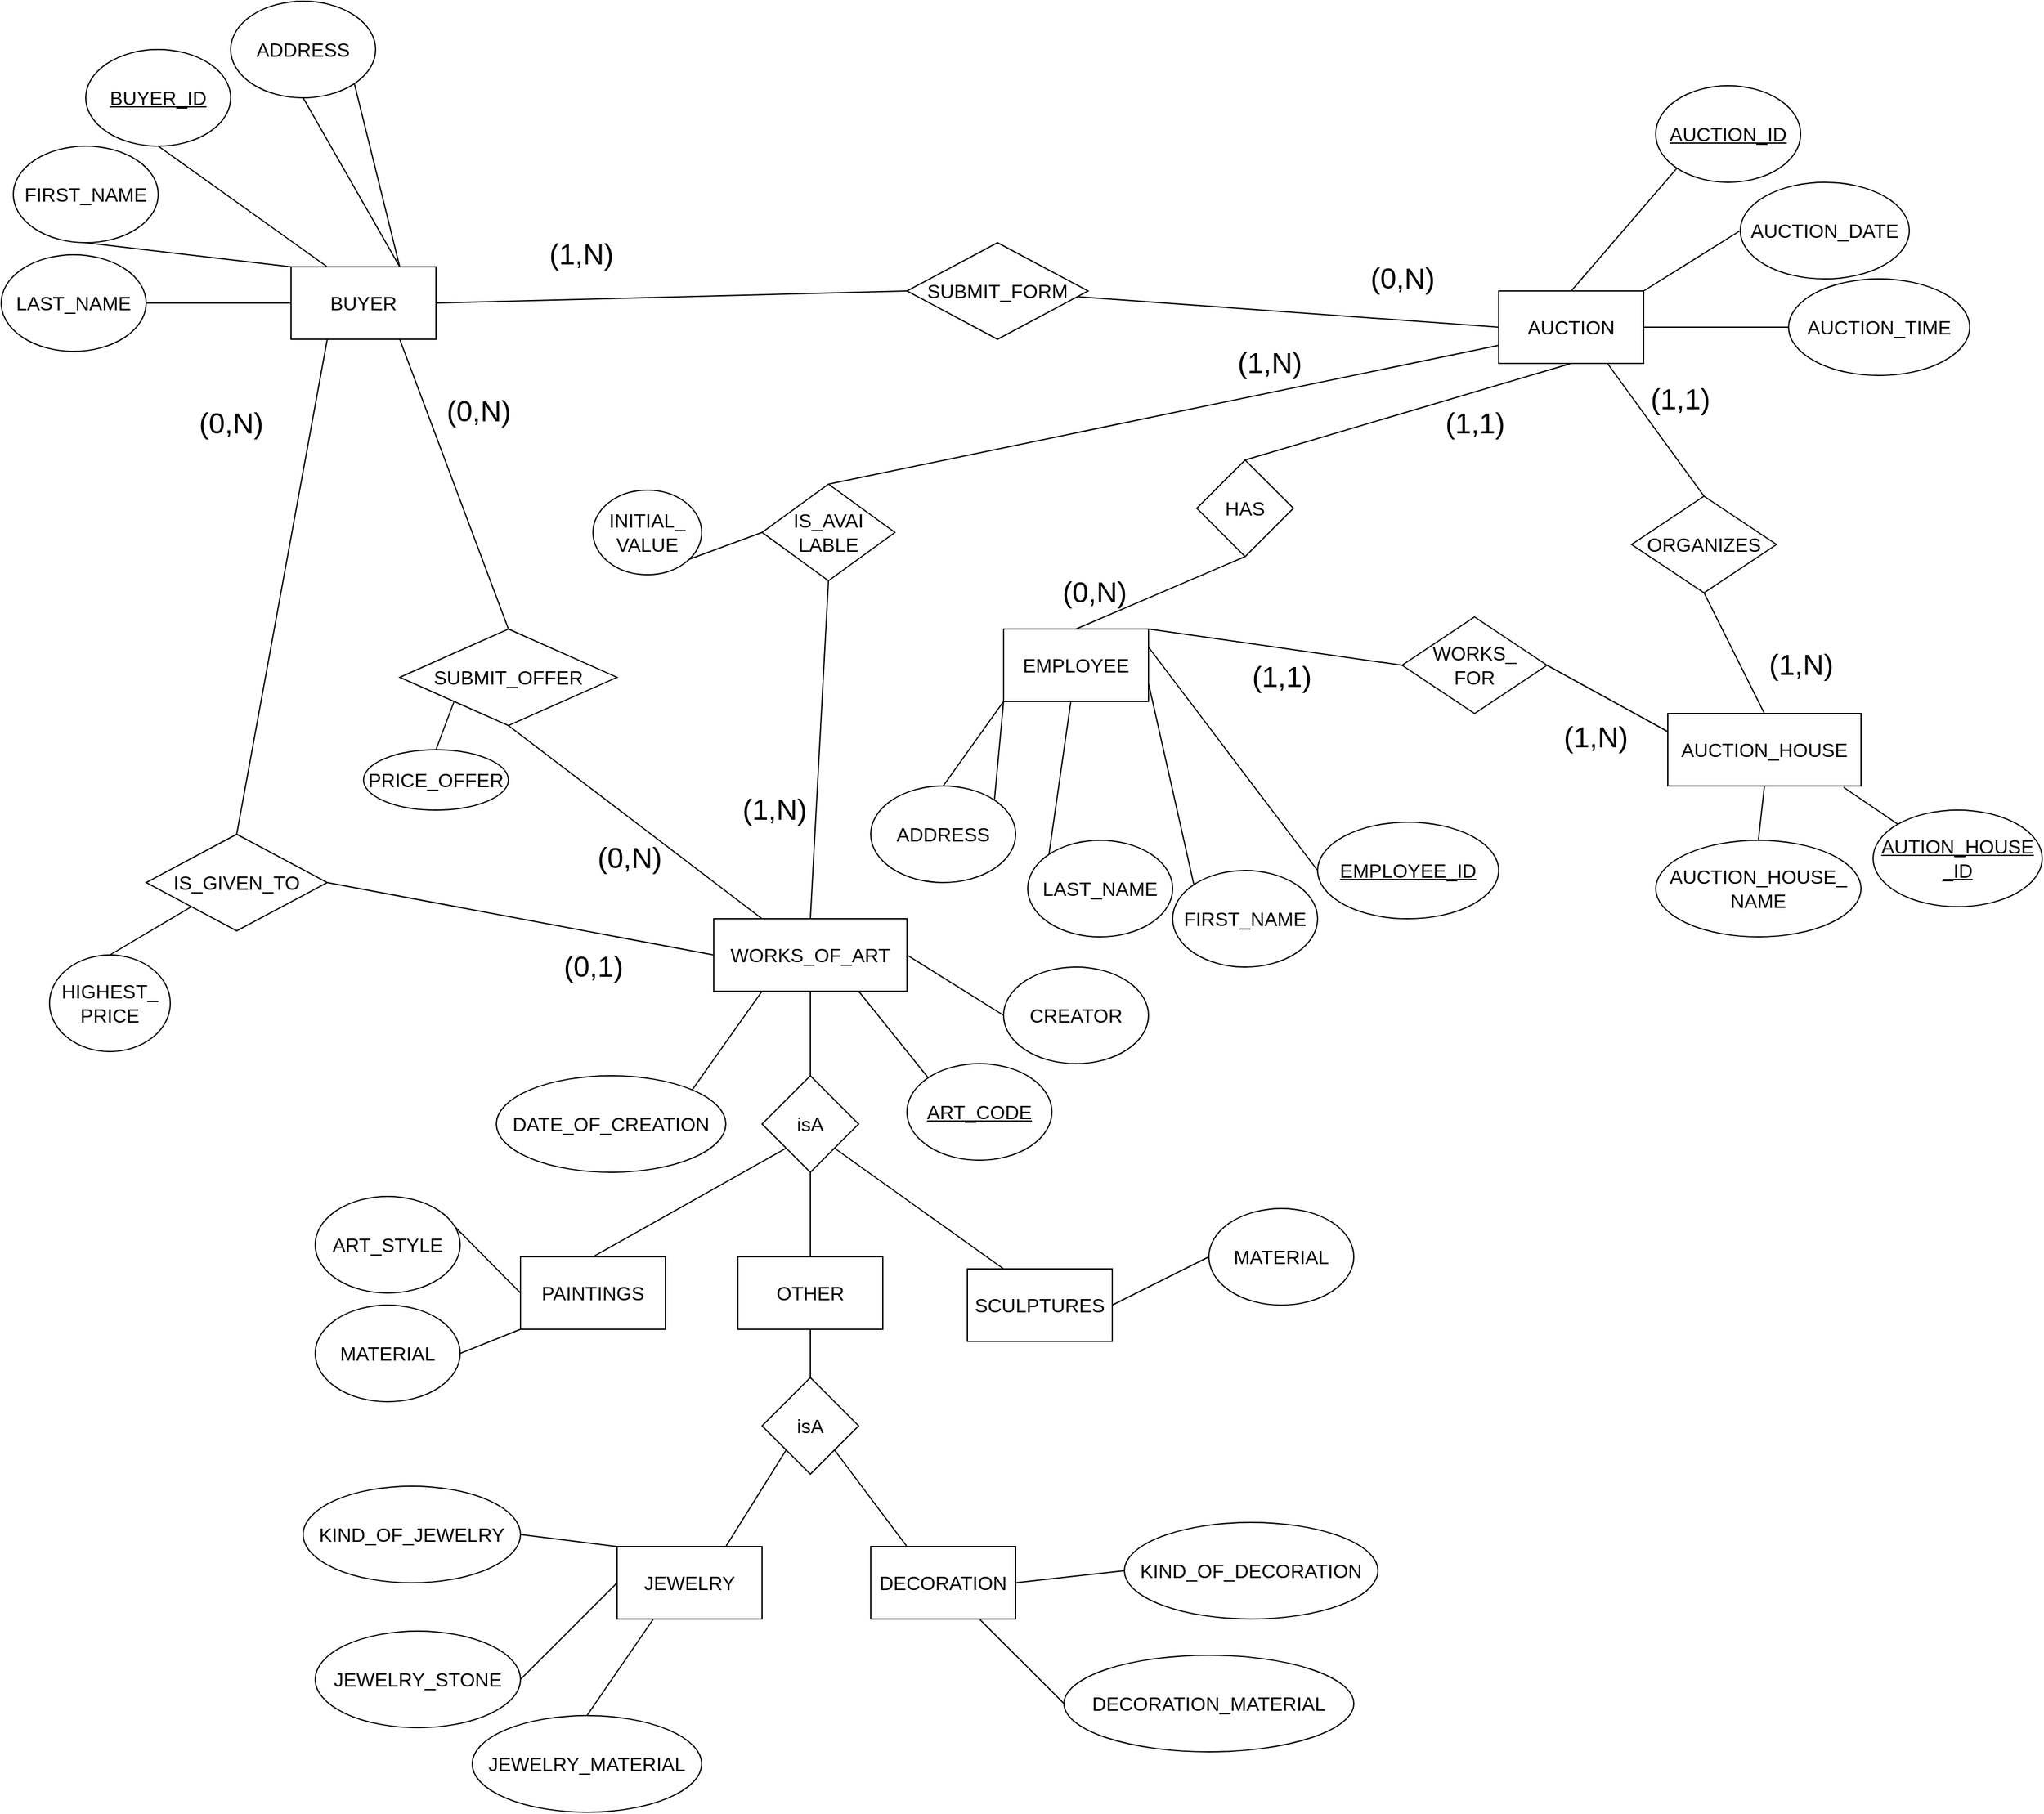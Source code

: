 <mxfile version="14.6.13" type="device"><diagram id="C5RBs43oDa-KdzZeNtuy" name="Page-1"><mxGraphModel dx="1264" dy="1002" grid="1" gridSize="10" guides="1" tooltips="1" connect="1" arrows="1" fold="1" page="1" pageScale="1" pageWidth="2339" pageHeight="3300" math="0" shadow="0"><root><mxCell id="WIyWlLk6GJQsqaUBKTNV-0"/><mxCell id="WIyWlLk6GJQsqaUBKTNV-1" parent="WIyWlLk6GJQsqaUBKTNV-0"/><mxCell id="THFOJefPuaRUlcXPaGQK-1" style="rounded=0;orthogonalLoop=1;jettySize=auto;html=1;exitX=0;exitY=0.5;exitDx=0;exitDy=0;entryX=1;entryY=0.5;entryDx=0;entryDy=0;endArrow=none;endFill=0;" parent="WIyWlLk6GJQsqaUBKTNV-1" source="aGBcOutfRi7cCex8Webe-1" target="THFOJefPuaRUlcXPaGQK-0" edge="1"><mxGeometry relative="1" as="geometry"/></mxCell><mxCell id="THFOJefPuaRUlcXPaGQK-10" style="edgeStyle=none;rounded=0;orthogonalLoop=1;jettySize=auto;html=1;exitX=0.5;exitY=0;exitDx=0;exitDy=0;entryX=0.5;entryY=1;entryDx=0;entryDy=0;endArrow=none;endFill=0;" parent="WIyWlLk6GJQsqaUBKTNV-1" source="aGBcOutfRi7cCex8Webe-1" target="THFOJefPuaRUlcXPaGQK-9" edge="1"><mxGeometry relative="1" as="geometry"/></mxCell><mxCell id="aGBcOutfRi7cCex8Webe-1" value="&lt;font size=&quot;3&quot;&gt;WORKS_OF_ART&lt;/font&gt;" style="rounded=0;whiteSpace=wrap;html=1;" parent="WIyWlLk6GJQsqaUBKTNV-1" vertex="1"><mxGeometry x="650" y="1280" width="160" height="60" as="geometry"/></mxCell><mxCell id="aGBcOutfRi7cCex8Webe-15" style="rounded=0;orthogonalLoop=1;jettySize=auto;html=1;exitX=0.5;exitY=0;exitDx=0;exitDy=0;entryX=0.5;entryY=1;entryDx=0;entryDy=0;endArrow=none;endFill=0;" parent="WIyWlLk6GJQsqaUBKTNV-1" source="aGBcOutfRi7cCex8Webe-2" target="aGBcOutfRi7cCex8Webe-1" edge="1"><mxGeometry relative="1" as="geometry"/></mxCell><mxCell id="aGBcOutfRi7cCex8Webe-2" value="&lt;font size=&quot;3&quot;&gt;isA&lt;/font&gt;" style="rhombus;whiteSpace=wrap;html=1;" parent="WIyWlLk6GJQsqaUBKTNV-1" vertex="1"><mxGeometry x="690" y="1410" width="80" height="80" as="geometry"/></mxCell><mxCell id="aGBcOutfRi7cCex8Webe-9" style="rounded=0;orthogonalLoop=1;jettySize=auto;html=1;exitX=0.5;exitY=0;exitDx=0;exitDy=0;entryX=0;entryY=1;entryDx=0;entryDy=0;endArrow=none;endFill=0;" parent="WIyWlLk6GJQsqaUBKTNV-1" source="aGBcOutfRi7cCex8Webe-3" target="aGBcOutfRi7cCex8Webe-2" edge="1"><mxGeometry relative="1" as="geometry"/></mxCell><mxCell id="aGBcOutfRi7cCex8Webe-3" value="&lt;font size=&quot;3&quot;&gt;PAINTINGS&lt;/font&gt;" style="rounded=0;whiteSpace=wrap;html=1;" parent="WIyWlLk6GJQsqaUBKTNV-1" vertex="1"><mxGeometry x="490" y="1560" width="120" height="60" as="geometry"/></mxCell><mxCell id="aGBcOutfRi7cCex8Webe-10" style="rounded=0;orthogonalLoop=1;jettySize=auto;html=1;exitX=0.5;exitY=0;exitDx=0;exitDy=0;entryX=0.5;entryY=1;entryDx=0;entryDy=0;endArrow=none;endFill=0;" parent="WIyWlLk6GJQsqaUBKTNV-1" source="aGBcOutfRi7cCex8Webe-4" target="aGBcOutfRi7cCex8Webe-2" edge="1"><mxGeometry relative="1" as="geometry"/></mxCell><mxCell id="aGBcOutfRi7cCex8Webe-4" value="&lt;font size=&quot;3&quot;&gt;OTHER&lt;/font&gt;" style="rounded=0;whiteSpace=wrap;html=1;" parent="WIyWlLk6GJQsqaUBKTNV-1" vertex="1"><mxGeometry x="670" y="1560" width="120" height="60" as="geometry"/></mxCell><mxCell id="aGBcOutfRi7cCex8Webe-11" style="rounded=0;orthogonalLoop=1;jettySize=auto;html=1;exitX=0.25;exitY=0;exitDx=0;exitDy=0;entryX=1;entryY=1;entryDx=0;entryDy=0;endArrow=none;endFill=0;" parent="WIyWlLk6GJQsqaUBKTNV-1" source="aGBcOutfRi7cCex8Webe-5" target="aGBcOutfRi7cCex8Webe-2" edge="1"><mxGeometry relative="1" as="geometry"/></mxCell><mxCell id="aGBcOutfRi7cCex8Webe-5" value="&lt;font size=&quot;3&quot;&gt;SCULPTURES&lt;/font&gt;" style="rounded=0;whiteSpace=wrap;html=1;" parent="WIyWlLk6GJQsqaUBKTNV-1" vertex="1"><mxGeometry x="860" y="1570" width="120" height="60" as="geometry"/></mxCell><mxCell id="aGBcOutfRi7cCex8Webe-12" style="rounded=0;orthogonalLoop=1;jettySize=auto;html=1;exitX=0.5;exitY=0;exitDx=0;exitDy=0;entryX=0.5;entryY=1;entryDx=0;entryDy=0;endArrow=none;endFill=0;" parent="WIyWlLk6GJQsqaUBKTNV-1" source="aGBcOutfRi7cCex8Webe-6" target="aGBcOutfRi7cCex8Webe-4" edge="1"><mxGeometry relative="1" as="geometry"/></mxCell><mxCell id="aGBcOutfRi7cCex8Webe-6" value="&lt;font size=&quot;3&quot;&gt;isA&lt;/font&gt;" style="rhombus;whiteSpace=wrap;html=1;" parent="WIyWlLk6GJQsqaUBKTNV-1" vertex="1"><mxGeometry x="690" y="1660" width="80" height="80" as="geometry"/></mxCell><mxCell id="aGBcOutfRi7cCex8Webe-14" style="rounded=0;orthogonalLoop=1;jettySize=auto;html=1;exitX=0.75;exitY=0;exitDx=0;exitDy=0;entryX=0;entryY=1;entryDx=0;entryDy=0;endArrow=none;endFill=0;" parent="WIyWlLk6GJQsqaUBKTNV-1" source="aGBcOutfRi7cCex8Webe-7" target="aGBcOutfRi7cCex8Webe-6" edge="1"><mxGeometry relative="1" as="geometry"/></mxCell><mxCell id="aGBcOutfRi7cCex8Webe-7" value="&lt;font size=&quot;3&quot;&gt;JEWELRY&lt;/font&gt;" style="rounded=0;whiteSpace=wrap;html=1;" parent="WIyWlLk6GJQsqaUBKTNV-1" vertex="1"><mxGeometry x="570" y="1800" width="120" height="60" as="geometry"/></mxCell><mxCell id="aGBcOutfRi7cCex8Webe-13" style="rounded=0;orthogonalLoop=1;jettySize=auto;html=1;exitX=0.25;exitY=0;exitDx=0;exitDy=0;entryX=1;entryY=1;entryDx=0;entryDy=0;endArrow=none;endFill=0;" parent="WIyWlLk6GJQsqaUBKTNV-1" source="aGBcOutfRi7cCex8Webe-8" target="aGBcOutfRi7cCex8Webe-6" edge="1"><mxGeometry relative="1" as="geometry"/></mxCell><mxCell id="aGBcOutfRi7cCex8Webe-8" value="&lt;font size=&quot;3&quot;&gt;DECORATION&lt;/font&gt;" style="rounded=0;whiteSpace=wrap;html=1;" parent="WIyWlLk6GJQsqaUBKTNV-1" vertex="1"><mxGeometry x="780" y="1800" width="120" height="60" as="geometry"/></mxCell><mxCell id="aGBcOutfRi7cCex8Webe-20" style="rounded=0;orthogonalLoop=1;jettySize=auto;html=1;exitX=0;exitY=0;exitDx=0;exitDy=0;entryX=0.75;entryY=1;entryDx=0;entryDy=0;endArrow=none;endFill=0;" parent="WIyWlLk6GJQsqaUBKTNV-1" source="aGBcOutfRi7cCex8Webe-16" target="aGBcOutfRi7cCex8Webe-1" edge="1"><mxGeometry relative="1" as="geometry"/></mxCell><mxCell id="aGBcOutfRi7cCex8Webe-16" value="&lt;u&gt;&lt;font size=&quot;3&quot;&gt;ART_CODE&lt;/font&gt;&lt;/u&gt;" style="ellipse;whiteSpace=wrap;html=1;" parent="WIyWlLk6GJQsqaUBKTNV-1" vertex="1"><mxGeometry x="810" y="1400" width="120" height="80" as="geometry"/></mxCell><mxCell id="aGBcOutfRi7cCex8Webe-19" style="rounded=0;orthogonalLoop=1;jettySize=auto;html=1;exitX=0;exitY=0.5;exitDx=0;exitDy=0;entryX=1;entryY=0.5;entryDx=0;entryDy=0;endArrow=none;endFill=0;" parent="WIyWlLk6GJQsqaUBKTNV-1" source="aGBcOutfRi7cCex8Webe-17" target="aGBcOutfRi7cCex8Webe-1" edge="1"><mxGeometry relative="1" as="geometry"/></mxCell><mxCell id="aGBcOutfRi7cCex8Webe-17" value="&lt;font size=&quot;3&quot;&gt;CREATOR&lt;/font&gt;" style="ellipse;whiteSpace=wrap;html=1;" parent="WIyWlLk6GJQsqaUBKTNV-1" vertex="1"><mxGeometry x="890" y="1320" width="120" height="80" as="geometry"/></mxCell><mxCell id="aGBcOutfRi7cCex8Webe-21" style="rounded=0;orthogonalLoop=1;jettySize=auto;html=1;exitX=1;exitY=0;exitDx=0;exitDy=0;entryX=0.25;entryY=1;entryDx=0;entryDy=0;endArrow=none;endFill=0;" parent="WIyWlLk6GJQsqaUBKTNV-1" source="aGBcOutfRi7cCex8Webe-18" target="aGBcOutfRi7cCex8Webe-1" edge="1"><mxGeometry relative="1" as="geometry"/></mxCell><mxCell id="aGBcOutfRi7cCex8Webe-18" value="&lt;font size=&quot;3&quot;&gt;DATE_OF_CREATION&lt;/font&gt;" style="ellipse;whiteSpace=wrap;html=1;" parent="WIyWlLk6GJQsqaUBKTNV-1" vertex="1"><mxGeometry x="470" y="1410" width="190" height="80" as="geometry"/></mxCell><mxCell id="aGBcOutfRi7cCex8Webe-25" style="rounded=0;orthogonalLoop=1;jettySize=auto;html=1;exitX=1;exitY=0;exitDx=0;exitDy=0;entryX=0;entryY=0.5;entryDx=0;entryDy=0;endArrow=none;endFill=0;" parent="WIyWlLk6GJQsqaUBKTNV-1" source="aGBcOutfRi7cCex8Webe-22" target="aGBcOutfRi7cCex8Webe-3" edge="1"><mxGeometry relative="1" as="geometry"/></mxCell><mxCell id="aGBcOutfRi7cCex8Webe-22" value="&lt;font size=&quot;3&quot;&gt;ART_STYLE&lt;/font&gt;" style="ellipse;whiteSpace=wrap;html=1;" parent="WIyWlLk6GJQsqaUBKTNV-1" vertex="1"><mxGeometry x="320" y="1510" width="120" height="80" as="geometry"/></mxCell><mxCell id="aGBcOutfRi7cCex8Webe-24" style="rounded=0;orthogonalLoop=1;jettySize=auto;html=1;exitX=0;exitY=0.5;exitDx=0;exitDy=0;entryX=1;entryY=0.5;entryDx=0;entryDy=0;endArrow=none;endFill=0;" parent="WIyWlLk6GJQsqaUBKTNV-1" source="aGBcOutfRi7cCex8Webe-23" target="aGBcOutfRi7cCex8Webe-5" edge="1"><mxGeometry relative="1" as="geometry"/></mxCell><mxCell id="aGBcOutfRi7cCex8Webe-23" value="&lt;font size=&quot;3&quot;&gt;MATERIAL&lt;/font&gt;" style="ellipse;whiteSpace=wrap;html=1;" parent="WIyWlLk6GJQsqaUBKTNV-1" vertex="1"><mxGeometry x="1060" y="1520" width="120" height="80" as="geometry"/></mxCell><mxCell id="aGBcOutfRi7cCex8Webe-29" style="rounded=0;orthogonalLoop=1;jettySize=auto;html=1;exitX=1;exitY=0.5;exitDx=0;exitDy=0;entryX=0;entryY=0;entryDx=0;entryDy=0;endArrow=none;endFill=0;" parent="WIyWlLk6GJQsqaUBKTNV-1" source="aGBcOutfRi7cCex8Webe-26" target="aGBcOutfRi7cCex8Webe-7" edge="1"><mxGeometry relative="1" as="geometry"/></mxCell><mxCell id="aGBcOutfRi7cCex8Webe-26" value="&lt;font size=&quot;3&quot;&gt;KIND_OF_JEWELRY&lt;/font&gt;" style="ellipse;whiteSpace=wrap;html=1;" parent="WIyWlLk6GJQsqaUBKTNV-1" vertex="1"><mxGeometry x="310" y="1750" width="180" height="80" as="geometry"/></mxCell><mxCell id="aGBcOutfRi7cCex8Webe-30" style="rounded=0;orthogonalLoop=1;jettySize=auto;html=1;exitX=1;exitY=0.5;exitDx=0;exitDy=0;entryX=0;entryY=0.5;entryDx=0;entryDy=0;endArrow=none;endFill=0;" parent="WIyWlLk6GJQsqaUBKTNV-1" source="aGBcOutfRi7cCex8Webe-27" target="aGBcOutfRi7cCex8Webe-7" edge="1"><mxGeometry relative="1" as="geometry"/></mxCell><mxCell id="aGBcOutfRi7cCex8Webe-27" value="&lt;font size=&quot;3&quot;&gt;JEWELRY_STONE&lt;/font&gt;" style="ellipse;whiteSpace=wrap;html=1;" parent="WIyWlLk6GJQsqaUBKTNV-1" vertex="1"><mxGeometry x="320" y="1870" width="170" height="80" as="geometry"/></mxCell><mxCell id="aGBcOutfRi7cCex8Webe-31" style="rounded=0;orthogonalLoop=1;jettySize=auto;html=1;exitX=0.5;exitY=0;exitDx=0;exitDy=0;entryX=0.25;entryY=1;entryDx=0;entryDy=0;endArrow=none;endFill=0;" parent="WIyWlLk6GJQsqaUBKTNV-1" source="aGBcOutfRi7cCex8Webe-28" target="aGBcOutfRi7cCex8Webe-7" edge="1"><mxGeometry relative="1" as="geometry"/></mxCell><mxCell id="aGBcOutfRi7cCex8Webe-28" value="&lt;font size=&quot;3&quot;&gt;JEWELRY_MATERIAL&lt;/font&gt;" style="ellipse;whiteSpace=wrap;html=1;" parent="WIyWlLk6GJQsqaUBKTNV-1" vertex="1"><mxGeometry x="450" y="1940" width="190" height="80" as="geometry"/></mxCell><mxCell id="fiX7sMtaVrats_7mulm4-2" value="&lt;font size=&quot;3&quot;&gt;AUCTION&lt;/font&gt;" style="rounded=0;whiteSpace=wrap;html=1;" parent="WIyWlLk6GJQsqaUBKTNV-1" vertex="1"><mxGeometry x="1300" y="760" width="120" height="60" as="geometry"/></mxCell><mxCell id="fiX7sMtaVrats_7mulm4-8" style="rounded=0;orthogonalLoop=1;jettySize=auto;html=1;exitX=0;exitY=0.5;exitDx=0;exitDy=0;entryX=1;entryY=0;entryDx=0;entryDy=0;endArrow=none;endFill=0;" parent="WIyWlLk6GJQsqaUBKTNV-1" source="fiX7sMtaVrats_7mulm4-3" target="fiX7sMtaVrats_7mulm4-2" edge="1"><mxGeometry relative="1" as="geometry"/></mxCell><mxCell id="fiX7sMtaVrats_7mulm4-3" value="&lt;font size=&quot;3&quot;&gt;AUCTION_DATE&lt;/font&gt;" style="ellipse;whiteSpace=wrap;html=1;" parent="WIyWlLk6GJQsqaUBKTNV-1" vertex="1"><mxGeometry x="1500" y="670" width="140" height="80" as="geometry"/></mxCell><mxCell id="fiX7sMtaVrats_7mulm4-7" style="rounded=0;orthogonalLoop=1;jettySize=auto;html=1;exitX=0;exitY=0.5;exitDx=0;exitDy=0;entryX=1;entryY=0.5;entryDx=0;entryDy=0;endArrow=none;endFill=0;" parent="WIyWlLk6GJQsqaUBKTNV-1" source="fiX7sMtaVrats_7mulm4-4" target="fiX7sMtaVrats_7mulm4-2" edge="1"><mxGeometry relative="1" as="geometry"/></mxCell><mxCell id="fiX7sMtaVrats_7mulm4-4" value="&lt;font size=&quot;3&quot;&gt;AUCTION_TIME&lt;/font&gt;" style="ellipse;whiteSpace=wrap;html=1;" parent="WIyWlLk6GJQsqaUBKTNV-1" vertex="1"><mxGeometry x="1540" y="750" width="150" height="80" as="geometry"/></mxCell><mxCell id="uV8pAeyxEfm_Jsu-ueT5-0" value="&lt;font size=&quot;3&quot;&gt;BUYER&lt;/font&gt;" style="rounded=0;whiteSpace=wrap;html=1;" parent="WIyWlLk6GJQsqaUBKTNV-1" vertex="1"><mxGeometry x="300" y="740" width="120" height="60" as="geometry"/></mxCell><mxCell id="uV8pAeyxEfm_Jsu-ueT5-6" style="rounded=0;orthogonalLoop=1;jettySize=auto;html=1;exitX=0.5;exitY=1;exitDx=0;exitDy=0;entryX=0.25;entryY=0;entryDx=0;entryDy=0;endArrow=none;endFill=0;" parent="WIyWlLk6GJQsqaUBKTNV-1" source="uV8pAeyxEfm_Jsu-ueT5-1" target="uV8pAeyxEfm_Jsu-ueT5-0" edge="1"><mxGeometry relative="1" as="geometry"/></mxCell><mxCell id="uV8pAeyxEfm_Jsu-ueT5-1" value="&lt;font size=&quot;3&quot;&gt;&lt;u&gt;BUYER_ID&lt;/u&gt;&lt;/font&gt;" style="ellipse;whiteSpace=wrap;html=1;" parent="WIyWlLk6GJQsqaUBKTNV-1" vertex="1"><mxGeometry x="130" y="560" width="120" height="80" as="geometry"/></mxCell><mxCell id="uV8pAeyxEfm_Jsu-ueT5-7" style="rounded=0;orthogonalLoop=1;jettySize=auto;html=1;exitX=0.5;exitY=1;exitDx=0;exitDy=0;entryX=0;entryY=0;entryDx=0;entryDy=0;endArrow=none;endFill=0;" parent="WIyWlLk6GJQsqaUBKTNV-1" source="uV8pAeyxEfm_Jsu-ueT5-2" target="uV8pAeyxEfm_Jsu-ueT5-0" edge="1"><mxGeometry relative="1" as="geometry"/></mxCell><mxCell id="uV8pAeyxEfm_Jsu-ueT5-2" value="&lt;font size=&quot;3&quot;&gt;FIRST_NAME&lt;/font&gt;" style="ellipse;whiteSpace=wrap;html=1;" parent="WIyWlLk6GJQsqaUBKTNV-1" vertex="1"><mxGeometry x="70" y="640" width="120" height="80" as="geometry"/></mxCell><mxCell id="uV8pAeyxEfm_Jsu-ueT5-8" style="rounded=0;orthogonalLoop=1;jettySize=auto;html=1;exitX=1;exitY=0.5;exitDx=0;exitDy=0;entryX=0;entryY=0.5;entryDx=0;entryDy=0;endArrow=none;endFill=0;" parent="WIyWlLk6GJQsqaUBKTNV-1" source="uV8pAeyxEfm_Jsu-ueT5-3" target="uV8pAeyxEfm_Jsu-ueT5-0" edge="1"><mxGeometry relative="1" as="geometry"/></mxCell><mxCell id="uV8pAeyxEfm_Jsu-ueT5-3" value="&lt;font size=&quot;3&quot;&gt;LAST_NAME&lt;/font&gt;" style="ellipse;whiteSpace=wrap;html=1;" parent="WIyWlLk6GJQsqaUBKTNV-1" vertex="1"><mxGeometry x="60" y="730" width="120" height="80" as="geometry"/></mxCell><mxCell id="uV8pAeyxEfm_Jsu-ueT5-12" style="rounded=0;orthogonalLoop=1;jettySize=auto;html=1;exitX=0.5;exitY=1;exitDx=0;exitDy=0;entryX=0.75;entryY=0;entryDx=0;entryDy=0;endArrow=none;endFill=0;" parent="WIyWlLk6GJQsqaUBKTNV-1" source="uV8pAeyxEfm_Jsu-ueT5-11" target="uV8pAeyxEfm_Jsu-ueT5-0" edge="1"><mxGeometry relative="1" as="geometry"/></mxCell><mxCell id="uV8pAeyxEfm_Jsu-ueT5-13" style="rounded=0;orthogonalLoop=1;jettySize=auto;html=1;exitX=1;exitY=1;exitDx=0;exitDy=0;entryX=0.75;entryY=0;entryDx=0;entryDy=0;endArrow=none;endFill=0;" parent="WIyWlLk6GJQsqaUBKTNV-1" source="uV8pAeyxEfm_Jsu-ueT5-11" target="uV8pAeyxEfm_Jsu-ueT5-0" edge="1"><mxGeometry relative="1" as="geometry"/></mxCell><mxCell id="uV8pAeyxEfm_Jsu-ueT5-11" value="&lt;font size=&quot;3&quot;&gt;ADDRESS&lt;br&gt;&lt;/font&gt;" style="ellipse;whiteSpace=wrap;html=1;" parent="WIyWlLk6GJQsqaUBKTNV-1" vertex="1"><mxGeometry x="250" y="520" width="120" height="80" as="geometry"/></mxCell><mxCell id="uV8pAeyxEfm_Jsu-ueT5-17" value="&lt;font size=&quot;3&quot;&gt;SUBMIT_OFFER&lt;/font&gt;" style="rhombus;whiteSpace=wrap;html=1;" parent="WIyWlLk6GJQsqaUBKTNV-1" vertex="1"><mxGeometry x="390" y="1040" width="180" height="80" as="geometry"/></mxCell><mxCell id="uV8pAeyxEfm_Jsu-ueT5-18" value="" style="endArrow=none;html=1;entryX=0.75;entryY=1;entryDx=0;entryDy=0;exitX=0.5;exitY=0;exitDx=0;exitDy=0;" parent="WIyWlLk6GJQsqaUBKTNV-1" source="uV8pAeyxEfm_Jsu-ueT5-17" target="uV8pAeyxEfm_Jsu-ueT5-0" edge="1"><mxGeometry width="50" height="50" relative="1" as="geometry"><mxPoint x="850" y="980" as="sourcePoint"/><mxPoint x="900" y="930" as="targetPoint"/></mxGeometry></mxCell><mxCell id="uV8pAeyxEfm_Jsu-ueT5-19" value="" style="endArrow=none;html=1;exitX=0.25;exitY=0;exitDx=0;exitDy=0;entryX=0.5;entryY=1;entryDx=0;entryDy=0;" parent="WIyWlLk6GJQsqaUBKTNV-1" source="aGBcOutfRi7cCex8Webe-1" target="uV8pAeyxEfm_Jsu-ueT5-17" edge="1"><mxGeometry width="50" height="50" relative="1" as="geometry"><mxPoint x="850" y="980" as="sourcePoint"/><mxPoint x="900" y="930" as="targetPoint"/></mxGeometry></mxCell><mxCell id="uV8pAeyxEfm_Jsu-ueT5-23" style="rounded=0;orthogonalLoop=1;jettySize=auto;html=1;exitX=0.5;exitY=0;exitDx=0;exitDy=0;entryX=0;entryY=1;entryDx=0;entryDy=0;endArrow=none;endFill=0;" parent="WIyWlLk6GJQsqaUBKTNV-1" source="uV8pAeyxEfm_Jsu-ueT5-22" target="uV8pAeyxEfm_Jsu-ueT5-17" edge="1"><mxGeometry relative="1" as="geometry"/></mxCell><mxCell id="uV8pAeyxEfm_Jsu-ueT5-22" value="&lt;font size=&quot;3&quot;&gt;PRICE_OFFER&lt;/font&gt;" style="ellipse;whiteSpace=wrap;html=1;" parent="WIyWlLk6GJQsqaUBKTNV-1" vertex="1"><mxGeometry x="360" y="1140" width="120" height="50" as="geometry"/></mxCell><mxCell id="uV8pAeyxEfm_Jsu-ueT5-24" value="&lt;font size=&quot;3&quot;&gt;SUBMIT_FORM&lt;/font&gt;" style="rhombus;whiteSpace=wrap;html=1;" parent="WIyWlLk6GJQsqaUBKTNV-1" vertex="1"><mxGeometry x="810" y="720" width="150" height="80" as="geometry"/></mxCell><mxCell id="uV8pAeyxEfm_Jsu-ueT5-25" value="" style="endArrow=none;html=1;exitX=1;exitY=0.5;exitDx=0;exitDy=0;entryX=0;entryY=0.5;entryDx=0;entryDy=0;" parent="WIyWlLk6GJQsqaUBKTNV-1" source="uV8pAeyxEfm_Jsu-ueT5-0" target="uV8pAeyxEfm_Jsu-ueT5-24" edge="1"><mxGeometry width="50" height="50" relative="1" as="geometry"><mxPoint x="840" y="850" as="sourcePoint"/><mxPoint x="890" y="800" as="targetPoint"/></mxGeometry></mxCell><mxCell id="uV8pAeyxEfm_Jsu-ueT5-26" value="" style="endArrow=none;html=1;entryX=0;entryY=0.5;entryDx=0;entryDy=0;" parent="WIyWlLk6GJQsqaUBKTNV-1" source="uV8pAeyxEfm_Jsu-ueT5-24" target="fiX7sMtaVrats_7mulm4-2" edge="1"><mxGeometry width="50" height="50" relative="1" as="geometry"><mxPoint x="840" y="850" as="sourcePoint"/><mxPoint x="890" y="800" as="targetPoint"/></mxGeometry></mxCell><mxCell id="ApnQTSkL7cpfbkI_hQkx-7" style="rounded=0;orthogonalLoop=1;jettySize=auto;html=1;exitX=0;exitY=0.5;exitDx=0;exitDy=0;entryX=1;entryY=0.5;entryDx=0;entryDy=0;endArrow=none;endFill=0;" parent="WIyWlLk6GJQsqaUBKTNV-1" source="ApnQTSkL7cpfbkI_hQkx-4" target="aGBcOutfRi7cCex8Webe-8" edge="1"><mxGeometry relative="1" as="geometry"/></mxCell><mxCell id="ApnQTSkL7cpfbkI_hQkx-4" value="&lt;font size=&quot;3&quot;&gt;KIND_OF_DECORATION&lt;/font&gt;" style="ellipse;whiteSpace=wrap;html=1;" parent="WIyWlLk6GJQsqaUBKTNV-1" vertex="1"><mxGeometry x="990" y="1780" width="210" height="80" as="geometry"/></mxCell><mxCell id="ApnQTSkL7cpfbkI_hQkx-6" style="rounded=0;orthogonalLoop=1;jettySize=auto;html=1;exitX=0;exitY=0.5;exitDx=0;exitDy=0;entryX=0.75;entryY=1;entryDx=0;entryDy=0;endArrow=none;endFill=0;" parent="WIyWlLk6GJQsqaUBKTNV-1" source="ApnQTSkL7cpfbkI_hQkx-5" target="aGBcOutfRi7cCex8Webe-8" edge="1"><mxGeometry relative="1" as="geometry"/></mxCell><mxCell id="ApnQTSkL7cpfbkI_hQkx-5" value="&lt;font size=&quot;3&quot;&gt;DECORATION_MATERIAL&lt;/font&gt;" style="ellipse;whiteSpace=wrap;html=1;" parent="WIyWlLk6GJQsqaUBKTNV-1" vertex="1"><mxGeometry x="940" y="1890" width="240" height="80" as="geometry"/></mxCell><mxCell id="kF1hakoU_aWlm4b4Hdpx-0" value="&lt;font size=&quot;3&quot;&gt;EMPLOYEE&lt;/font&gt;" style="rounded=0;whiteSpace=wrap;html=1;" parent="WIyWlLk6GJQsqaUBKTNV-1" vertex="1"><mxGeometry x="890" y="1040" width="120" height="60" as="geometry"/></mxCell><mxCell id="kF1hakoU_aWlm4b4Hdpx-7" style="rounded=0;orthogonalLoop=1;jettySize=auto;html=1;exitX=0;exitY=0;exitDx=0;exitDy=0;endArrow=none;endFill=0;" parent="WIyWlLk6GJQsqaUBKTNV-1" source="kF1hakoU_aWlm4b4Hdpx-1" target="kF1hakoU_aWlm4b4Hdpx-0" edge="1"><mxGeometry relative="1" as="geometry"/></mxCell><mxCell id="kF1hakoU_aWlm4b4Hdpx-1" value="&lt;font size=&quot;3&quot;&gt;LAST_NAME&lt;/font&gt;" style="ellipse;whiteSpace=wrap;html=1;" parent="WIyWlLk6GJQsqaUBKTNV-1" vertex="1"><mxGeometry x="910" y="1215" width="120" height="80" as="geometry"/></mxCell><mxCell id="kF1hakoU_aWlm4b4Hdpx-9" style="rounded=0;orthogonalLoop=1;jettySize=auto;html=1;exitX=0;exitY=0;exitDx=0;exitDy=0;entryX=1;entryY=0.75;entryDx=0;entryDy=0;endArrow=none;endFill=0;" parent="WIyWlLk6GJQsqaUBKTNV-1" source="kF1hakoU_aWlm4b4Hdpx-2" target="kF1hakoU_aWlm4b4Hdpx-0" edge="1"><mxGeometry relative="1" as="geometry"/></mxCell><mxCell id="kF1hakoU_aWlm4b4Hdpx-2" value="&lt;font size=&quot;3&quot;&gt;FIRST_NAME&lt;/font&gt;" style="ellipse;whiteSpace=wrap;html=1;" parent="WIyWlLk6GJQsqaUBKTNV-1" vertex="1"><mxGeometry x="1030" y="1240" width="120" height="80" as="geometry"/></mxCell><mxCell id="kF1hakoU_aWlm4b4Hdpx-10" style="rounded=0;orthogonalLoop=1;jettySize=auto;html=1;exitX=0;exitY=0.5;exitDx=0;exitDy=0;entryX=1;entryY=0.25;entryDx=0;entryDy=0;endArrow=none;endFill=0;" parent="WIyWlLk6GJQsqaUBKTNV-1" source="kF1hakoU_aWlm4b4Hdpx-3" target="kF1hakoU_aWlm4b4Hdpx-0" edge="1"><mxGeometry relative="1" as="geometry"/></mxCell><mxCell id="kF1hakoU_aWlm4b4Hdpx-3" value="&lt;font size=&quot;3&quot;&gt;&lt;u&gt;EMPLOYEE_ID&lt;/u&gt;&lt;/font&gt;" style="ellipse;whiteSpace=wrap;html=1;" parent="WIyWlLk6GJQsqaUBKTNV-1" vertex="1"><mxGeometry x="1150" y="1200" width="150" height="80" as="geometry"/></mxCell><mxCell id="kF1hakoU_aWlm4b4Hdpx-5" style="rounded=0;orthogonalLoop=1;jettySize=auto;html=1;exitX=0.5;exitY=0;exitDx=0;exitDy=0;entryX=0;entryY=1;entryDx=0;entryDy=0;endArrow=none;endFill=0;" parent="WIyWlLk6GJQsqaUBKTNV-1" source="kF1hakoU_aWlm4b4Hdpx-4" target="kF1hakoU_aWlm4b4Hdpx-0" edge="1"><mxGeometry relative="1" as="geometry"/></mxCell><mxCell id="kF1hakoU_aWlm4b4Hdpx-6" style="rounded=0;orthogonalLoop=1;jettySize=auto;html=1;exitX=1;exitY=0;exitDx=0;exitDy=0;endArrow=none;endFill=0;entryX=0;entryY=1;entryDx=0;entryDy=0;" parent="WIyWlLk6GJQsqaUBKTNV-1" source="kF1hakoU_aWlm4b4Hdpx-4" target="kF1hakoU_aWlm4b4Hdpx-0" edge="1"><mxGeometry relative="1" as="geometry"><mxPoint x="835" y="1085" as="targetPoint"/></mxGeometry></mxCell><mxCell id="kF1hakoU_aWlm4b4Hdpx-4" value="&lt;font size=&quot;3&quot;&gt;ADDRESS&lt;/font&gt;" style="ellipse;whiteSpace=wrap;html=1;" parent="WIyWlLk6GJQsqaUBKTNV-1" vertex="1"><mxGeometry x="780" y="1170" width="120" height="80" as="geometry"/></mxCell><mxCell id="kF1hakoU_aWlm4b4Hdpx-11" value="&lt;font size=&quot;3&quot;&gt;HAS&lt;/font&gt;" style="rhombus;whiteSpace=wrap;html=1;" parent="WIyWlLk6GJQsqaUBKTNV-1" vertex="1"><mxGeometry x="1050" y="900" width="80" height="80" as="geometry"/></mxCell><mxCell id="kF1hakoU_aWlm4b4Hdpx-12" value="" style="endArrow=none;html=1;entryX=0.5;entryY=1;entryDx=0;entryDy=0;exitX=0.5;exitY=0;exitDx=0;exitDy=0;" parent="WIyWlLk6GJQsqaUBKTNV-1" source="kF1hakoU_aWlm4b4Hdpx-0" target="kF1hakoU_aWlm4b4Hdpx-11" edge="1"><mxGeometry width="50" height="50" relative="1" as="geometry"><mxPoint x="1210" y="1130" as="sourcePoint"/><mxPoint x="1260" y="1080" as="targetPoint"/></mxGeometry></mxCell><mxCell id="kF1hakoU_aWlm4b4Hdpx-13" value="" style="endArrow=none;html=1;entryX=0.5;entryY=1;entryDx=0;entryDy=0;exitX=0.5;exitY=0;exitDx=0;exitDy=0;" parent="WIyWlLk6GJQsqaUBKTNV-1" source="kF1hakoU_aWlm4b4Hdpx-11" target="fiX7sMtaVrats_7mulm4-2" edge="1"><mxGeometry width="50" height="50" relative="1" as="geometry"><mxPoint x="1210" y="1130" as="sourcePoint"/><mxPoint x="1260" y="1080" as="targetPoint"/></mxGeometry></mxCell><mxCell id="wrRtHtwIoZYNfeZUN4wd-2" style="edgeStyle=none;rounded=0;orthogonalLoop=1;jettySize=auto;html=1;exitX=1;exitY=0.5;exitDx=0;exitDy=0;entryX=0;entryY=1;entryDx=0;entryDy=0;endArrow=none;endFill=0;" parent="WIyWlLk6GJQsqaUBKTNV-1" source="wrRtHtwIoZYNfeZUN4wd-1" target="aGBcOutfRi7cCex8Webe-3" edge="1"><mxGeometry relative="1" as="geometry"/></mxCell><mxCell id="wrRtHtwIoZYNfeZUN4wd-1" value="&lt;font size=&quot;3&quot;&gt;MATERIAL&lt;/font&gt;" style="ellipse;whiteSpace=wrap;html=1;" parent="WIyWlLk6GJQsqaUBKTNV-1" vertex="1"><mxGeometry x="320" y="1600" width="120" height="80" as="geometry"/></mxCell><mxCell id="wrRtHtwIoZYNfeZUN4wd-3" value="&lt;font style=&quot;font-size: 24px&quot;&gt;(0,N)&lt;/font&gt;" style="text;html=1;align=center;verticalAlign=middle;resizable=0;points=[];autosize=1;strokeColor=none;" parent="WIyWlLk6GJQsqaUBKTNV-1" vertex="1"><mxGeometry x="420" y="850" width="70" height="20" as="geometry"/></mxCell><mxCell id="wrRtHtwIoZYNfeZUN4wd-4" value="&lt;font style=&quot;font-size: 24px&quot;&gt;(0,N)&lt;/font&gt;" style="text;html=1;align=center;verticalAlign=middle;resizable=0;points=[];autosize=1;strokeColor=none;" parent="WIyWlLk6GJQsqaUBKTNV-1" vertex="1"><mxGeometry x="545" y="1220" width="70" height="20" as="geometry"/></mxCell><mxCell id="wrRtHtwIoZYNfeZUN4wd-5" value="&lt;font style=&quot;font-size: 24px&quot;&gt;(0,N)&lt;/font&gt;" style="text;html=1;align=center;verticalAlign=middle;resizable=0;points=[];autosize=1;strokeColor=none;" parent="WIyWlLk6GJQsqaUBKTNV-1" vertex="1"><mxGeometry x="1185" y="740" width="70" height="20" as="geometry"/></mxCell><mxCell id="wrRtHtwIoZYNfeZUN4wd-6" value="&lt;font style=&quot;font-size: 24px&quot;&gt;(1,N)&lt;/font&gt;" style="text;html=1;align=center;verticalAlign=middle;resizable=0;points=[];autosize=1;strokeColor=none;" parent="WIyWlLk6GJQsqaUBKTNV-1" vertex="1"><mxGeometry x="505" y="720" width="70" height="20" as="geometry"/></mxCell><mxCell id="wrRtHtwIoZYNfeZUN4wd-7" value="&lt;font style=&quot;font-size: 24px&quot;&gt;(1,1)&lt;/font&gt;" style="text;html=1;align=center;verticalAlign=middle;resizable=0;points=[];autosize=1;strokeColor=none;" parent="WIyWlLk6GJQsqaUBKTNV-1" vertex="1"><mxGeometry x="1250" y="860" width="60" height="20" as="geometry"/></mxCell><mxCell id="wrRtHtwIoZYNfeZUN4wd-8" value="&lt;font style=&quot;font-size: 24px&quot;&gt;(0,N)&lt;/font&gt;" style="text;html=1;align=center;verticalAlign=middle;resizable=0;points=[];autosize=1;strokeColor=none;" parent="WIyWlLk6GJQsqaUBKTNV-1" vertex="1"><mxGeometry x="930" y="1000" width="70" height="20" as="geometry"/></mxCell><mxCell id="wrRtHtwIoZYNfeZUN4wd-18" style="edgeStyle=none;rounded=0;orthogonalLoop=1;jettySize=auto;html=1;exitX=0.5;exitY=0;exitDx=0;exitDy=0;entryX=0.5;entryY=1;entryDx=0;entryDy=0;endArrow=none;endFill=0;" parent="WIyWlLk6GJQsqaUBKTNV-1" source="wrRtHtwIoZYNfeZUN4wd-9" target="wrRtHtwIoZYNfeZUN4wd-17" edge="1"><mxGeometry relative="1" as="geometry"/></mxCell><mxCell id="wrRtHtwIoZYNfeZUN4wd-9" value="&lt;font size=&quot;3&quot;&gt;AUCTION_HOUSE&lt;/font&gt;" style="rounded=0;whiteSpace=wrap;html=1;" parent="WIyWlLk6GJQsqaUBKTNV-1" vertex="1"><mxGeometry x="1440" y="1110" width="160" height="60" as="geometry"/></mxCell><mxCell id="wrRtHtwIoZYNfeZUN4wd-12" style="edgeStyle=none;rounded=0;orthogonalLoop=1;jettySize=auto;html=1;exitX=0.5;exitY=0;exitDx=0;exitDy=0;entryX=0.5;entryY=1;entryDx=0;entryDy=0;endArrow=none;endFill=0;" parent="WIyWlLk6GJQsqaUBKTNV-1" source="wrRtHtwIoZYNfeZUN4wd-10" target="wrRtHtwIoZYNfeZUN4wd-9" edge="1"><mxGeometry relative="1" as="geometry"/></mxCell><mxCell id="wrRtHtwIoZYNfeZUN4wd-10" value="&lt;font size=&quot;3&quot;&gt;AUCTION_HOUSE_&lt;br&gt;NAME&lt;br&gt;&lt;/font&gt;" style="ellipse;whiteSpace=wrap;html=1;" parent="WIyWlLk6GJQsqaUBKTNV-1" vertex="1"><mxGeometry x="1430" y="1215" width="170" height="80" as="geometry"/></mxCell><mxCell id="wrRtHtwIoZYNfeZUN4wd-13" style="edgeStyle=none;rounded=0;orthogonalLoop=1;jettySize=auto;html=1;exitX=0;exitY=0;exitDx=0;exitDy=0;entryX=0.91;entryY=1.019;entryDx=0;entryDy=0;entryPerimeter=0;endArrow=none;endFill=0;" parent="WIyWlLk6GJQsqaUBKTNV-1" source="wrRtHtwIoZYNfeZUN4wd-11" target="wrRtHtwIoZYNfeZUN4wd-9" edge="1"><mxGeometry relative="1" as="geometry"/></mxCell><mxCell id="wrRtHtwIoZYNfeZUN4wd-11" value="&lt;font size=&quot;3&quot;&gt;&lt;u&gt;AUTION_HOUSE&lt;br&gt;_ID&lt;br&gt;&lt;/u&gt;&lt;/font&gt;" style="ellipse;whiteSpace=wrap;html=1;" parent="WIyWlLk6GJQsqaUBKTNV-1" vertex="1"><mxGeometry x="1610" y="1190" width="140" height="80" as="geometry"/></mxCell><mxCell id="wrRtHtwIoZYNfeZUN4wd-15" style="edgeStyle=none;rounded=0;orthogonalLoop=1;jettySize=auto;html=1;exitX=0;exitY=0.5;exitDx=0;exitDy=0;entryX=1;entryY=0;entryDx=0;entryDy=0;endArrow=none;endFill=0;" parent="WIyWlLk6GJQsqaUBKTNV-1" source="wrRtHtwIoZYNfeZUN4wd-14" target="kF1hakoU_aWlm4b4Hdpx-0" edge="1"><mxGeometry relative="1" as="geometry"/></mxCell><mxCell id="wrRtHtwIoZYNfeZUN4wd-16" style="edgeStyle=none;rounded=0;orthogonalLoop=1;jettySize=auto;html=1;exitX=1;exitY=0.5;exitDx=0;exitDy=0;entryX=0;entryY=0.25;entryDx=0;entryDy=0;endArrow=none;endFill=0;" parent="WIyWlLk6GJQsqaUBKTNV-1" source="wrRtHtwIoZYNfeZUN4wd-14" target="wrRtHtwIoZYNfeZUN4wd-9" edge="1"><mxGeometry relative="1" as="geometry"/></mxCell><mxCell id="wrRtHtwIoZYNfeZUN4wd-14" value="&lt;font size=&quot;3&quot;&gt;WORKS_&lt;br&gt;FOR&lt;br&gt;&lt;/font&gt;" style="rhombus;whiteSpace=wrap;html=1;" parent="WIyWlLk6GJQsqaUBKTNV-1" vertex="1"><mxGeometry x="1220" y="1030" width="120" height="80" as="geometry"/></mxCell><mxCell id="wrRtHtwIoZYNfeZUN4wd-19" style="edgeStyle=none;rounded=0;orthogonalLoop=1;jettySize=auto;html=1;exitX=0.5;exitY=0;exitDx=0;exitDy=0;entryX=0.75;entryY=1;entryDx=0;entryDy=0;endArrow=none;endFill=0;" parent="WIyWlLk6GJQsqaUBKTNV-1" source="wrRtHtwIoZYNfeZUN4wd-17" target="fiX7sMtaVrats_7mulm4-2" edge="1"><mxGeometry relative="1" as="geometry"/></mxCell><mxCell id="wrRtHtwIoZYNfeZUN4wd-17" value="&lt;font size=&quot;3&quot;&gt;ORGANIZES&lt;/font&gt;" style="rhombus;whiteSpace=wrap;html=1;" parent="WIyWlLk6GJQsqaUBKTNV-1" vertex="1"><mxGeometry x="1410" y="930" width="120" height="80" as="geometry"/></mxCell><mxCell id="wrRtHtwIoZYNfeZUN4wd-20" value="&lt;font style=&quot;font-size: 24px&quot;&gt;(1,N)&lt;/font&gt;" style="text;html=1;align=center;verticalAlign=middle;resizable=0;points=[];autosize=1;strokeColor=none;" parent="WIyWlLk6GJQsqaUBKTNV-1" vertex="1"><mxGeometry x="1515" y="1060" width="70" height="20" as="geometry"/></mxCell><mxCell id="wrRtHtwIoZYNfeZUN4wd-21" value="&lt;font style=&quot;font-size: 24px&quot;&gt;(1,1)&lt;/font&gt;" style="text;html=1;align=center;verticalAlign=middle;resizable=0;points=[];autosize=1;strokeColor=none;" parent="WIyWlLk6GJQsqaUBKTNV-1" vertex="1"><mxGeometry x="1420" y="840" width="60" height="20" as="geometry"/></mxCell><mxCell id="wrRtHtwIoZYNfeZUN4wd-22" value="&lt;font style=&quot;font-size: 24px&quot;&gt;(1,N)&lt;/font&gt;" style="text;html=1;align=center;verticalAlign=middle;resizable=0;points=[];autosize=1;strokeColor=none;" parent="WIyWlLk6GJQsqaUBKTNV-1" vertex="1"><mxGeometry x="1345" y="1120" width="70" height="20" as="geometry"/></mxCell><mxCell id="wrRtHtwIoZYNfeZUN4wd-23" value="&lt;font style=&quot;font-size: 24px&quot;&gt;(1,1)&lt;/font&gt;" style="text;html=1;align=center;verticalAlign=middle;resizable=0;points=[];autosize=1;strokeColor=none;" parent="WIyWlLk6GJQsqaUBKTNV-1" vertex="1"><mxGeometry x="1090" y="1070" width="60" height="20" as="geometry"/></mxCell><mxCell id="THFOJefPuaRUlcXPaGQK-2" style="rounded=0;orthogonalLoop=1;jettySize=auto;html=1;exitX=0.5;exitY=0;exitDx=0;exitDy=0;entryX=0.25;entryY=1;entryDx=0;entryDy=0;endArrow=none;endFill=0;" parent="WIyWlLk6GJQsqaUBKTNV-1" source="THFOJefPuaRUlcXPaGQK-0" target="uV8pAeyxEfm_Jsu-ueT5-0" edge="1"><mxGeometry relative="1" as="geometry"/></mxCell><mxCell id="THFOJefPuaRUlcXPaGQK-0" value="&lt;font size=&quot;3&quot;&gt;IS_GIVEN_TO&lt;/font&gt;" style="rhombus;whiteSpace=wrap;html=1;" parent="WIyWlLk6GJQsqaUBKTNV-1" vertex="1"><mxGeometry x="180" y="1210" width="150" height="80" as="geometry"/></mxCell><mxCell id="THFOJefPuaRUlcXPaGQK-4" style="edgeStyle=none;rounded=0;orthogonalLoop=1;jettySize=auto;html=1;exitX=0.5;exitY=0;exitDx=0;exitDy=0;entryX=0;entryY=1;entryDx=0;entryDy=0;endArrow=none;endFill=0;" parent="WIyWlLk6GJQsqaUBKTNV-1" source="THFOJefPuaRUlcXPaGQK-3" target="THFOJefPuaRUlcXPaGQK-0" edge="1"><mxGeometry relative="1" as="geometry"/></mxCell><mxCell id="THFOJefPuaRUlcXPaGQK-3" value="&lt;font size=&quot;3&quot;&gt;HIGHEST_&lt;br&gt;PRICE&lt;/font&gt;" style="ellipse;whiteSpace=wrap;html=1;" parent="WIyWlLk6GJQsqaUBKTNV-1" vertex="1"><mxGeometry x="100" y="1310" width="100" height="80" as="geometry"/></mxCell><mxCell id="THFOJefPuaRUlcXPaGQK-5" value="&lt;font style=&quot;font-size: 24px&quot;&gt;(0,N)&lt;/font&gt;" style="text;html=1;align=center;verticalAlign=middle;resizable=0;points=[];autosize=1;strokeColor=none;" parent="WIyWlLk6GJQsqaUBKTNV-1" vertex="1"><mxGeometry x="215" y="860" width="70" height="20" as="geometry"/></mxCell><mxCell id="THFOJefPuaRUlcXPaGQK-6" value="&lt;font style=&quot;font-size: 24px&quot;&gt;(0,1)&lt;/font&gt;" style="text;html=1;align=center;verticalAlign=middle;resizable=0;points=[];autosize=1;strokeColor=none;" parent="WIyWlLk6GJQsqaUBKTNV-1" vertex="1"><mxGeometry x="520" y="1310" width="60" height="20" as="geometry"/></mxCell><mxCell id="THFOJefPuaRUlcXPaGQK-8" style="edgeStyle=none;rounded=0;orthogonalLoop=1;jettySize=auto;html=1;exitX=0;exitY=1;exitDx=0;exitDy=0;entryX=0.5;entryY=0;entryDx=0;entryDy=0;endArrow=none;endFill=0;" parent="WIyWlLk6GJQsqaUBKTNV-1" source="THFOJefPuaRUlcXPaGQK-7" target="fiX7sMtaVrats_7mulm4-2" edge="1"><mxGeometry relative="1" as="geometry"/></mxCell><mxCell id="THFOJefPuaRUlcXPaGQK-7" value="&lt;font size=&quot;3&quot;&gt;&lt;u&gt;AUCTION_ID&lt;/u&gt;&lt;/font&gt;" style="ellipse;whiteSpace=wrap;html=1;" parent="WIyWlLk6GJQsqaUBKTNV-1" vertex="1"><mxGeometry x="1430" y="590" width="120" height="80" as="geometry"/></mxCell><mxCell id="THFOJefPuaRUlcXPaGQK-11" style="edgeStyle=none;rounded=0;orthogonalLoop=1;jettySize=auto;html=1;exitX=0.5;exitY=0;exitDx=0;exitDy=0;entryX=0;entryY=0.75;entryDx=0;entryDy=0;endArrow=none;endFill=0;" parent="WIyWlLk6GJQsqaUBKTNV-1" source="THFOJefPuaRUlcXPaGQK-9" target="fiX7sMtaVrats_7mulm4-2" edge="1"><mxGeometry relative="1" as="geometry"/></mxCell><mxCell id="THFOJefPuaRUlcXPaGQK-15" style="edgeStyle=none;rounded=0;orthogonalLoop=1;jettySize=auto;html=1;exitX=0;exitY=0.5;exitDx=0;exitDy=0;entryX=0.5;entryY=1;entryDx=0;entryDy=0;endArrow=none;endFill=0;" parent="WIyWlLk6GJQsqaUBKTNV-1" source="THFOJefPuaRUlcXPaGQK-9" target="THFOJefPuaRUlcXPaGQK-14" edge="1"><mxGeometry relative="1" as="geometry"/></mxCell><mxCell id="THFOJefPuaRUlcXPaGQK-9" value="&lt;font size=&quot;3&quot;&gt;IS_AVAI&lt;br&gt;LABLE&lt;br&gt;&lt;/font&gt;" style="rhombus;whiteSpace=wrap;html=1;" parent="WIyWlLk6GJQsqaUBKTNV-1" vertex="1"><mxGeometry x="690" y="920" width="110" height="80" as="geometry"/></mxCell><mxCell id="THFOJefPuaRUlcXPaGQK-12" value="&lt;font style=&quot;font-size: 24px&quot;&gt;(1,N)&lt;/font&gt;" style="text;html=1;align=center;verticalAlign=middle;resizable=0;points=[];autosize=1;strokeColor=none;" parent="WIyWlLk6GJQsqaUBKTNV-1" vertex="1"><mxGeometry x="1075" y="810" width="70" height="20" as="geometry"/></mxCell><mxCell id="THFOJefPuaRUlcXPaGQK-13" value="&lt;font style=&quot;font-size: 24px&quot;&gt;(1,N)&lt;/font&gt;" style="text;html=1;align=center;verticalAlign=middle;resizable=0;points=[];autosize=1;strokeColor=none;" parent="WIyWlLk6GJQsqaUBKTNV-1" vertex="1"><mxGeometry x="665" y="1180" width="70" height="20" as="geometry"/></mxCell><mxCell id="THFOJefPuaRUlcXPaGQK-14" value="&lt;font size=&quot;3&quot;&gt;INITIAL_&lt;br&gt;VALUE&lt;/font&gt;" style="ellipse;whiteSpace=wrap;html=1;" parent="WIyWlLk6GJQsqaUBKTNV-1" vertex="1"><mxGeometry x="550" y="925" width="90" height="70" as="geometry"/></mxCell></root></mxGraphModel></diagram></mxfile>